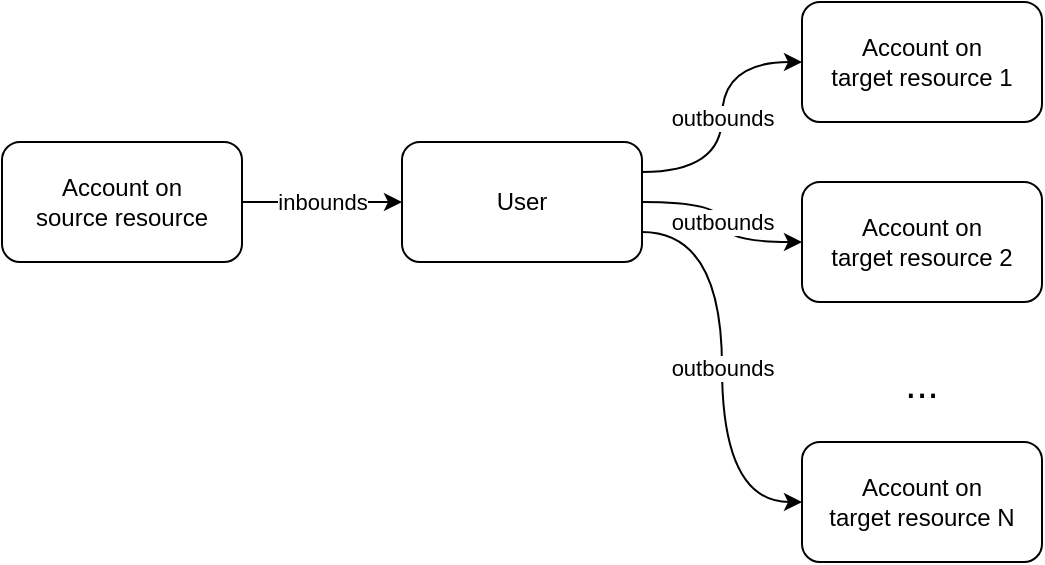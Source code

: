 <mxfile version="14.4.3" type="device"><diagram id="p6lO_nIj0KvSHmsCJ1aV" name="Page-1"><mxGraphModel dx="1086" dy="966" grid="1" gridSize="10" guides="1" tooltips="1" connect="1" arrows="1" fold="1" page="1" pageScale="1" pageWidth="827" pageHeight="1169" math="0" shadow="0"><root><mxCell id="0"/><mxCell id="1" parent="0"/><mxCell id="GoA-E58Lsf8j7QziviYl-3" value="inbounds" style="edgeStyle=orthogonalEdgeStyle;rounded=0;orthogonalLoop=1;jettySize=auto;html=1;exitX=1;exitY=0.5;exitDx=0;exitDy=0;entryX=0;entryY=0.5;entryDx=0;entryDy=0;" edge="1" parent="1" source="GoA-E58Lsf8j7QziviYl-1" target="GoA-E58Lsf8j7QziviYl-2"><mxGeometry relative="1" as="geometry"/></mxCell><mxCell id="GoA-E58Lsf8j7QziviYl-1" value="Account on&lt;br&gt;source resource" style="rounded=1;whiteSpace=wrap;html=1;" vertex="1" parent="1"><mxGeometry x="40" y="240" width="120" height="60" as="geometry"/></mxCell><mxCell id="GoA-E58Lsf8j7QziviYl-9" value="outbounds" style="edgeStyle=orthogonalEdgeStyle;curved=1;rounded=0;orthogonalLoop=1;jettySize=auto;html=1;exitX=1;exitY=0.25;exitDx=0;exitDy=0;entryX=0;entryY=0.5;entryDx=0;entryDy=0;" edge="1" parent="1" source="GoA-E58Lsf8j7QziviYl-2" target="GoA-E58Lsf8j7QziviYl-4"><mxGeometry relative="1" as="geometry"/></mxCell><mxCell id="GoA-E58Lsf8j7QziviYl-10" value="outbounds" style="edgeStyle=orthogonalEdgeStyle;curved=1;rounded=0;orthogonalLoop=1;jettySize=auto;html=1;exitX=1;exitY=0.5;exitDx=0;exitDy=0;entryX=0;entryY=0.5;entryDx=0;entryDy=0;" edge="1" parent="1" source="GoA-E58Lsf8j7QziviYl-2" target="GoA-E58Lsf8j7QziviYl-5"><mxGeometry relative="1" as="geometry"/></mxCell><mxCell id="GoA-E58Lsf8j7QziviYl-11" value="outbounds" style="edgeStyle=orthogonalEdgeStyle;curved=1;rounded=0;orthogonalLoop=1;jettySize=auto;html=1;exitX=1;exitY=0.75;exitDx=0;exitDy=0;entryX=0;entryY=0.5;entryDx=0;entryDy=0;" edge="1" parent="1" source="GoA-E58Lsf8j7QziviYl-2" target="GoA-E58Lsf8j7QziviYl-6"><mxGeometry relative="1" as="geometry"/></mxCell><mxCell id="GoA-E58Lsf8j7QziviYl-2" value="User" style="rounded=1;whiteSpace=wrap;html=1;" vertex="1" parent="1"><mxGeometry x="240" y="240" width="120" height="60" as="geometry"/></mxCell><mxCell id="GoA-E58Lsf8j7QziviYl-4" value="Account on&lt;br&gt;target resource 1" style="rounded=1;whiteSpace=wrap;html=1;" vertex="1" parent="1"><mxGeometry x="440" y="170" width="120" height="60" as="geometry"/></mxCell><mxCell id="GoA-E58Lsf8j7QziviYl-5" value="Account on&lt;br&gt;target resource 2" style="rounded=1;whiteSpace=wrap;html=1;" vertex="1" parent="1"><mxGeometry x="440" y="260" width="120" height="60" as="geometry"/></mxCell><mxCell id="GoA-E58Lsf8j7QziviYl-6" value="Account on&lt;br&gt;target resource N" style="rounded=1;whiteSpace=wrap;html=1;" vertex="1" parent="1"><mxGeometry x="440" y="390" width="120" height="60" as="geometry"/></mxCell><mxCell id="GoA-E58Lsf8j7QziviYl-7" value="&lt;font style=&quot;font-size: 20px&quot;&gt;...&lt;/font&gt;" style="text;html=1;strokeColor=none;fillColor=none;align=center;verticalAlign=middle;whiteSpace=wrap;rounded=0;" vertex="1" parent="1"><mxGeometry x="480" y="350" width="40" height="20" as="geometry"/></mxCell></root></mxGraphModel></diagram></mxfile>